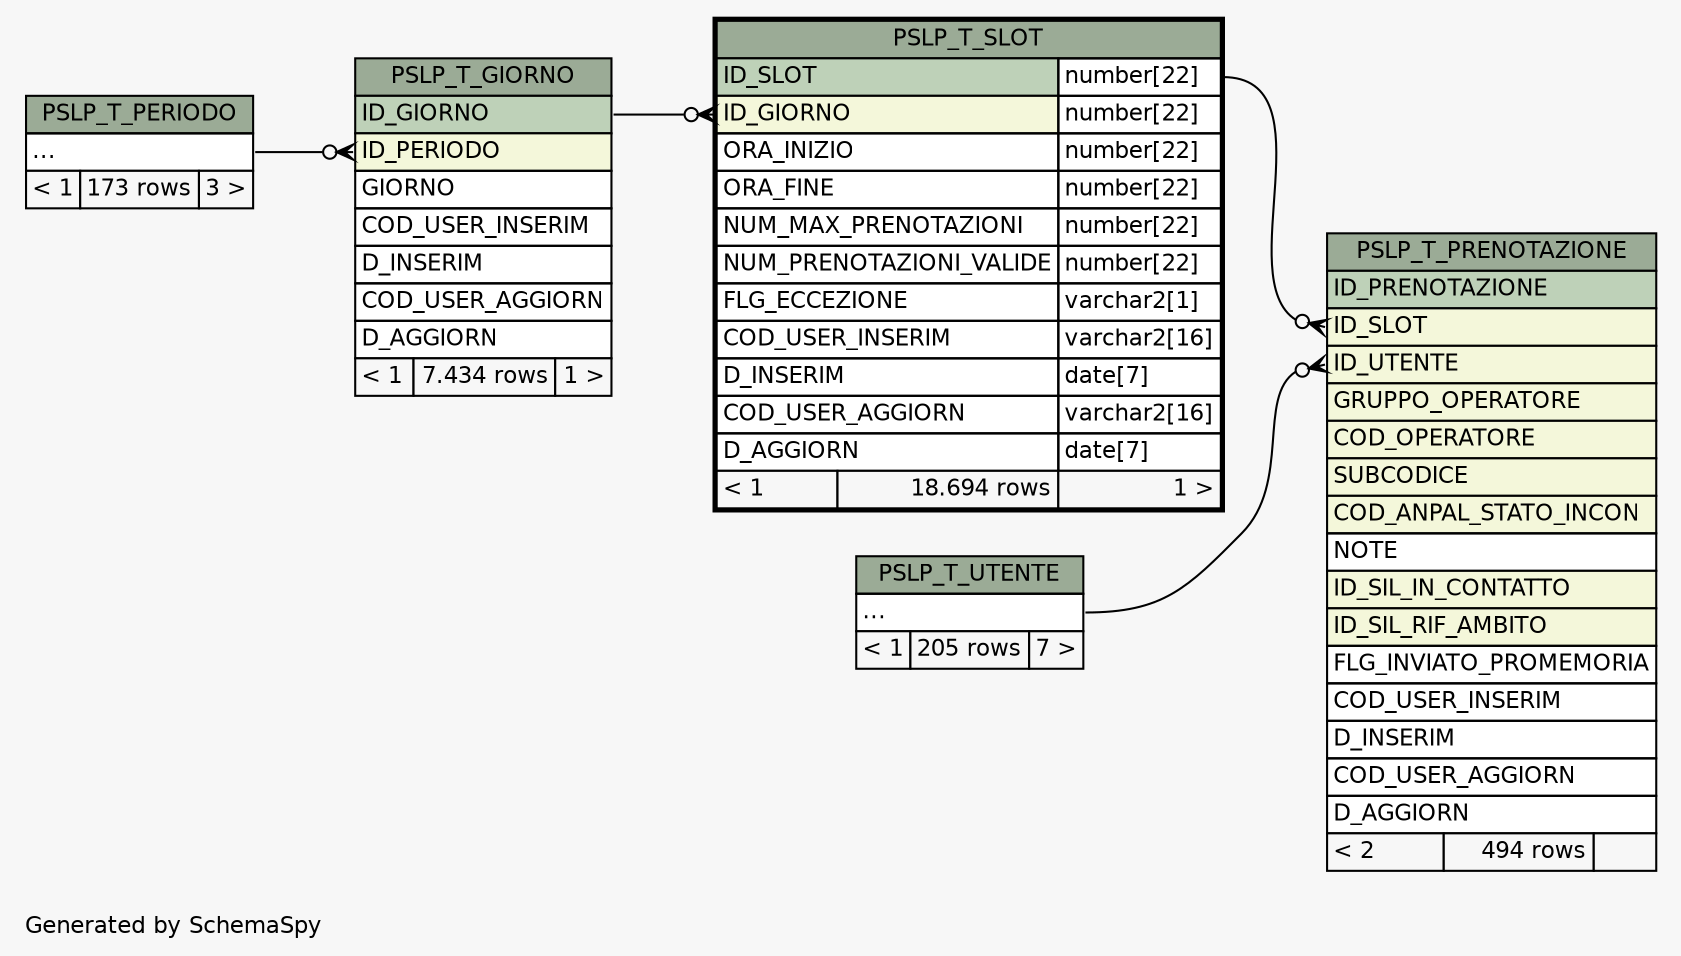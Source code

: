 // dot 2.38.0 on Windows 10 10.0
// SchemaSpy rev 590
digraph "twoDegreesRelationshipsDiagram" {
  graph [
    rankdir="RL"
    bgcolor="#f7f7f7"
    label="\nGenerated by SchemaSpy"
    labeljust="l"
    nodesep="0.18"
    ranksep="0.46"
    fontname="Helvetica"
    fontsize="11"
  ];
  node [
    fontname="Helvetica"
    fontsize="11"
    shape="plaintext"
  ];
  edge [
    arrowsize="0.8"
  ];
  "PSLP_T_GIORNO":"ID_PERIODO":w -> "PSLP_T_PERIODO":"elipses":e [arrowhead=none dir=back arrowtail=crowodot];
  "PSLP_T_PRENOTAZIONE":"ID_SLOT":w -> "PSLP_T_SLOT":"ID_SLOT.type":e [arrowhead=none dir=back arrowtail=crowodot];
  "PSLP_T_PRENOTAZIONE":"ID_UTENTE":w -> "PSLP_T_UTENTE":"elipses":e [arrowhead=none dir=back arrowtail=crowodot];
  "PSLP_T_SLOT":"ID_GIORNO":w -> "PSLP_T_GIORNO":"ID_GIORNO":e [arrowhead=none dir=back arrowtail=crowodot];
  "PSLP_T_GIORNO" [
    label=<
    <TABLE BORDER="0" CELLBORDER="1" CELLSPACING="0" BGCOLOR="#ffffff">
      <TR><TD COLSPAN="3" BGCOLOR="#9bab96" ALIGN="CENTER">PSLP_T_GIORNO</TD></TR>
      <TR><TD PORT="ID_GIORNO" COLSPAN="3" BGCOLOR="#bed1b8" ALIGN="LEFT">ID_GIORNO</TD></TR>
      <TR><TD PORT="ID_PERIODO" COLSPAN="3" BGCOLOR="#f4f7da" ALIGN="LEFT">ID_PERIODO</TD></TR>
      <TR><TD PORT="GIORNO" COLSPAN="3" ALIGN="LEFT">GIORNO</TD></TR>
      <TR><TD PORT="COD_USER_INSERIM" COLSPAN="3" ALIGN="LEFT">COD_USER_INSERIM</TD></TR>
      <TR><TD PORT="D_INSERIM" COLSPAN="3" ALIGN="LEFT">D_INSERIM</TD></TR>
      <TR><TD PORT="COD_USER_AGGIORN" COLSPAN="3" ALIGN="LEFT">COD_USER_AGGIORN</TD></TR>
      <TR><TD PORT="D_AGGIORN" COLSPAN="3" ALIGN="LEFT">D_AGGIORN</TD></TR>
      <TR><TD ALIGN="LEFT" BGCOLOR="#f7f7f7">&lt; 1</TD><TD ALIGN="RIGHT" BGCOLOR="#f7f7f7">7.434 rows</TD><TD ALIGN="RIGHT" BGCOLOR="#f7f7f7">1 &gt;</TD></TR>
    </TABLE>>
    URL="PSLP_T_GIORNO.html"
    tooltip="PSLP_T_GIORNO"
  ];
  "PSLP_T_PERIODO" [
    label=<
    <TABLE BORDER="0" CELLBORDER="1" CELLSPACING="0" BGCOLOR="#ffffff">
      <TR><TD COLSPAN="3" BGCOLOR="#9bab96" ALIGN="CENTER">PSLP_T_PERIODO</TD></TR>
      <TR><TD PORT="elipses" COLSPAN="3" ALIGN="LEFT">...</TD></TR>
      <TR><TD ALIGN="LEFT" BGCOLOR="#f7f7f7">&lt; 1</TD><TD ALIGN="RIGHT" BGCOLOR="#f7f7f7">173 rows</TD><TD ALIGN="RIGHT" BGCOLOR="#f7f7f7">3 &gt;</TD></TR>
    </TABLE>>
    URL="PSLP_T_PERIODO.html"
    tooltip="PSLP_T_PERIODO"
  ];
  "PSLP_T_PRENOTAZIONE" [
    label=<
    <TABLE BORDER="0" CELLBORDER="1" CELLSPACING="0" BGCOLOR="#ffffff">
      <TR><TD COLSPAN="3" BGCOLOR="#9bab96" ALIGN="CENTER">PSLP_T_PRENOTAZIONE</TD></TR>
      <TR><TD PORT="ID_PRENOTAZIONE" COLSPAN="3" BGCOLOR="#bed1b8" ALIGN="LEFT">ID_PRENOTAZIONE</TD></TR>
      <TR><TD PORT="ID_SLOT" COLSPAN="3" BGCOLOR="#f4f7da" ALIGN="LEFT">ID_SLOT</TD></TR>
      <TR><TD PORT="ID_UTENTE" COLSPAN="3" BGCOLOR="#f4f7da" ALIGN="LEFT">ID_UTENTE</TD></TR>
      <TR><TD PORT="GRUPPO_OPERATORE" COLSPAN="3" BGCOLOR="#f4f7da" ALIGN="LEFT">GRUPPO_OPERATORE</TD></TR>
      <TR><TD PORT="COD_OPERATORE" COLSPAN="3" BGCOLOR="#f4f7da" ALIGN="LEFT">COD_OPERATORE</TD></TR>
      <TR><TD PORT="SUBCODICE" COLSPAN="3" BGCOLOR="#f4f7da" ALIGN="LEFT">SUBCODICE</TD></TR>
      <TR><TD PORT="COD_ANPAL_STATO_INCON" COLSPAN="3" BGCOLOR="#f4f7da" ALIGN="LEFT">COD_ANPAL_STATO_INCON</TD></TR>
      <TR><TD PORT="NOTE" COLSPAN="3" ALIGN="LEFT">NOTE</TD></TR>
      <TR><TD PORT="ID_SIL_IN_CONTATTO" COLSPAN="3" BGCOLOR="#f4f7da" ALIGN="LEFT">ID_SIL_IN_CONTATTO</TD></TR>
      <TR><TD PORT="ID_SIL_RIF_AMBITO" COLSPAN="3" BGCOLOR="#f4f7da" ALIGN="LEFT">ID_SIL_RIF_AMBITO</TD></TR>
      <TR><TD PORT="FLG_INVIATO_PROMEMORIA" COLSPAN="3" ALIGN="LEFT">FLG_INVIATO_PROMEMORIA</TD></TR>
      <TR><TD PORT="COD_USER_INSERIM" COLSPAN="3" ALIGN="LEFT">COD_USER_INSERIM</TD></TR>
      <TR><TD PORT="D_INSERIM" COLSPAN="3" ALIGN="LEFT">D_INSERIM</TD></TR>
      <TR><TD PORT="COD_USER_AGGIORN" COLSPAN="3" ALIGN="LEFT">COD_USER_AGGIORN</TD></TR>
      <TR><TD PORT="D_AGGIORN" COLSPAN="3" ALIGN="LEFT">D_AGGIORN</TD></TR>
      <TR><TD ALIGN="LEFT" BGCOLOR="#f7f7f7">&lt; 2</TD><TD ALIGN="RIGHT" BGCOLOR="#f7f7f7">494 rows</TD><TD ALIGN="RIGHT" BGCOLOR="#f7f7f7">  </TD></TR>
    </TABLE>>
    URL="PSLP_T_PRENOTAZIONE.html"
    tooltip="PSLP_T_PRENOTAZIONE"
  ];
  "PSLP_T_SLOT" [
    label=<
    <TABLE BORDER="2" CELLBORDER="1" CELLSPACING="0" BGCOLOR="#ffffff">
      <TR><TD COLSPAN="3" BGCOLOR="#9bab96" ALIGN="CENTER">PSLP_T_SLOT</TD></TR>
      <TR><TD PORT="ID_SLOT" COLSPAN="2" BGCOLOR="#bed1b8" ALIGN="LEFT">ID_SLOT</TD><TD PORT="ID_SLOT.type" ALIGN="LEFT">number[22]</TD></TR>
      <TR><TD PORT="ID_GIORNO" COLSPAN="2" BGCOLOR="#f4f7da" ALIGN="LEFT">ID_GIORNO</TD><TD PORT="ID_GIORNO.type" ALIGN="LEFT">number[22]</TD></TR>
      <TR><TD PORT="ORA_INIZIO" COLSPAN="2" ALIGN="LEFT">ORA_INIZIO</TD><TD PORT="ORA_INIZIO.type" ALIGN="LEFT">number[22]</TD></TR>
      <TR><TD PORT="ORA_FINE" COLSPAN="2" ALIGN="LEFT">ORA_FINE</TD><TD PORT="ORA_FINE.type" ALIGN="LEFT">number[22]</TD></TR>
      <TR><TD PORT="NUM_MAX_PRENOTAZIONI" COLSPAN="2" ALIGN="LEFT">NUM_MAX_PRENOTAZIONI</TD><TD PORT="NUM_MAX_PRENOTAZIONI.type" ALIGN="LEFT">number[22]</TD></TR>
      <TR><TD PORT="NUM_PRENOTAZIONI_VALIDE" COLSPAN="2" ALIGN="LEFT">NUM_PRENOTAZIONI_VALIDE</TD><TD PORT="NUM_PRENOTAZIONI_VALIDE.type" ALIGN="LEFT">number[22]</TD></TR>
      <TR><TD PORT="FLG_ECCEZIONE" COLSPAN="2" ALIGN="LEFT">FLG_ECCEZIONE</TD><TD PORT="FLG_ECCEZIONE.type" ALIGN="LEFT">varchar2[1]</TD></TR>
      <TR><TD PORT="COD_USER_INSERIM" COLSPAN="2" ALIGN="LEFT">COD_USER_INSERIM</TD><TD PORT="COD_USER_INSERIM.type" ALIGN="LEFT">varchar2[16]</TD></TR>
      <TR><TD PORT="D_INSERIM" COLSPAN="2" ALIGN="LEFT">D_INSERIM</TD><TD PORT="D_INSERIM.type" ALIGN="LEFT">date[7]</TD></TR>
      <TR><TD PORT="COD_USER_AGGIORN" COLSPAN="2" ALIGN="LEFT">COD_USER_AGGIORN</TD><TD PORT="COD_USER_AGGIORN.type" ALIGN="LEFT">varchar2[16]</TD></TR>
      <TR><TD PORT="D_AGGIORN" COLSPAN="2" ALIGN="LEFT">D_AGGIORN</TD><TD PORT="D_AGGIORN.type" ALIGN="LEFT">date[7]</TD></TR>
      <TR><TD ALIGN="LEFT" BGCOLOR="#f7f7f7">&lt; 1</TD><TD ALIGN="RIGHT" BGCOLOR="#f7f7f7">18.694 rows</TD><TD ALIGN="RIGHT" BGCOLOR="#f7f7f7">1 &gt;</TD></TR>
    </TABLE>>
    URL="PSLP_T_SLOT.html"
    tooltip="PSLP_T_SLOT"
  ];
  "PSLP_T_UTENTE" [
    label=<
    <TABLE BORDER="0" CELLBORDER="1" CELLSPACING="0" BGCOLOR="#ffffff">
      <TR><TD COLSPAN="3" BGCOLOR="#9bab96" ALIGN="CENTER">PSLP_T_UTENTE</TD></TR>
      <TR><TD PORT="elipses" COLSPAN="3" ALIGN="LEFT">...</TD></TR>
      <TR><TD ALIGN="LEFT" BGCOLOR="#f7f7f7">&lt; 1</TD><TD ALIGN="RIGHT" BGCOLOR="#f7f7f7">205 rows</TD><TD ALIGN="RIGHT" BGCOLOR="#f7f7f7">7 &gt;</TD></TR>
    </TABLE>>
    URL="PSLP_T_UTENTE.html"
    tooltip="PSLP_T_UTENTE"
  ];
}
